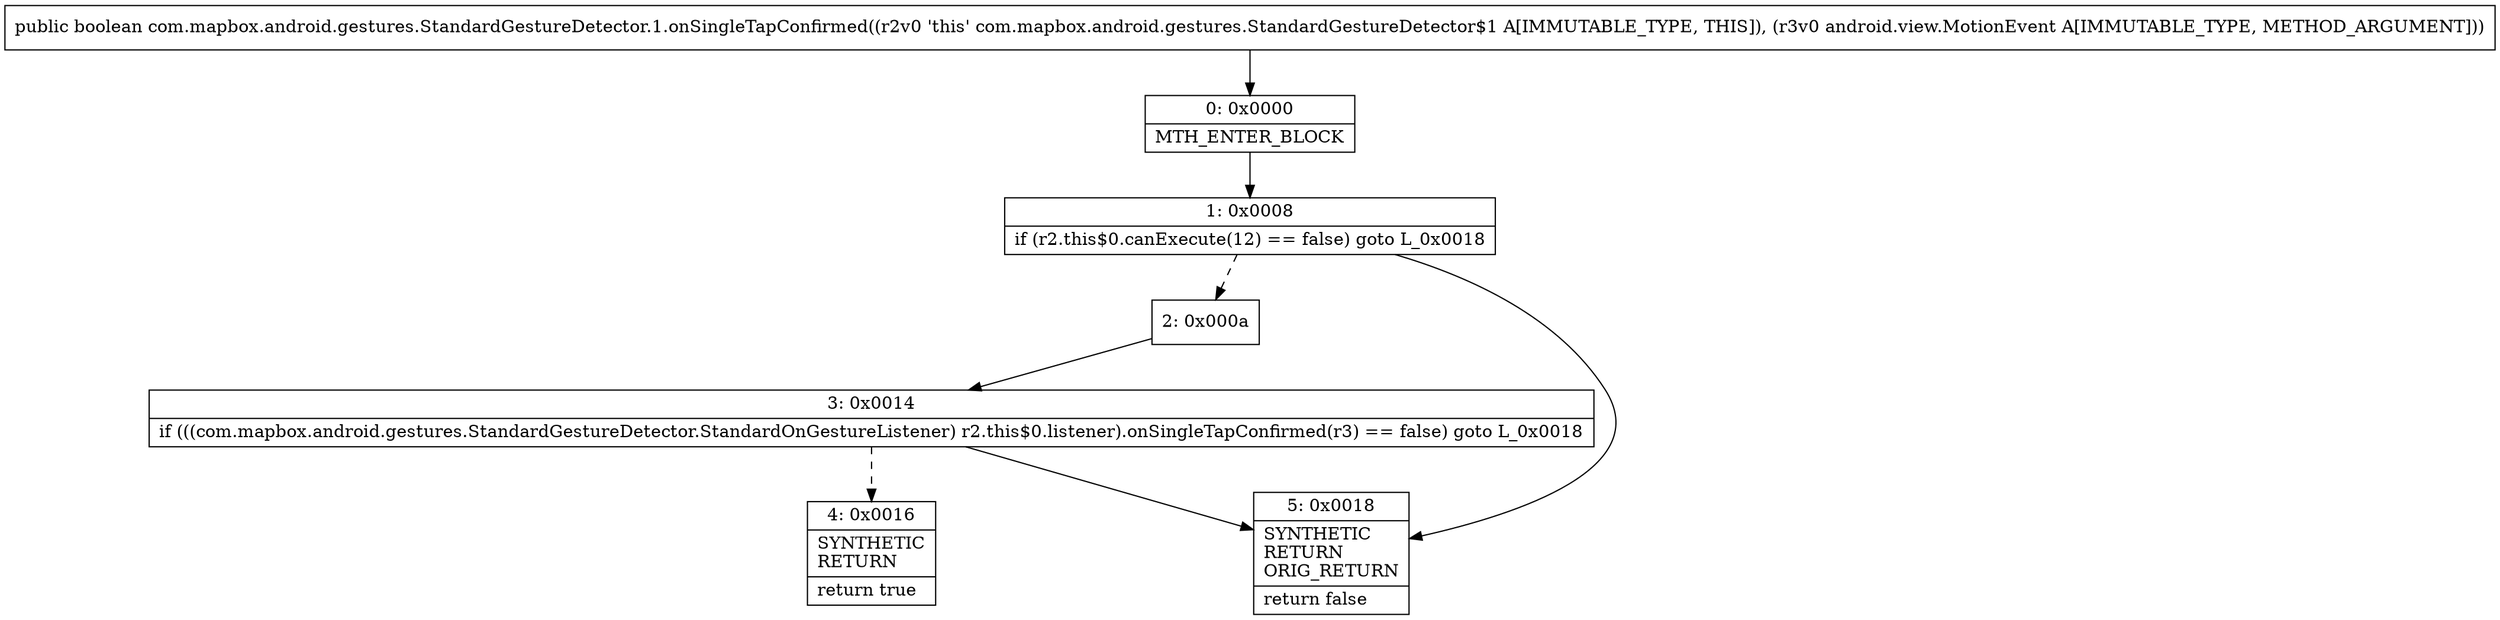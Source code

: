 digraph "CFG forcom.mapbox.android.gestures.StandardGestureDetector.1.onSingleTapConfirmed(Landroid\/view\/MotionEvent;)Z" {
Node_0 [shape=record,label="{0\:\ 0x0000|MTH_ENTER_BLOCK\l}"];
Node_1 [shape=record,label="{1\:\ 0x0008|if (r2.this$0.canExecute(12) == false) goto L_0x0018\l}"];
Node_2 [shape=record,label="{2\:\ 0x000a}"];
Node_3 [shape=record,label="{3\:\ 0x0014|if (((com.mapbox.android.gestures.StandardGestureDetector.StandardOnGestureListener) r2.this$0.listener).onSingleTapConfirmed(r3) == false) goto L_0x0018\l}"];
Node_4 [shape=record,label="{4\:\ 0x0016|SYNTHETIC\lRETURN\l|return true\l}"];
Node_5 [shape=record,label="{5\:\ 0x0018|SYNTHETIC\lRETURN\lORIG_RETURN\l|return false\l}"];
MethodNode[shape=record,label="{public boolean com.mapbox.android.gestures.StandardGestureDetector.1.onSingleTapConfirmed((r2v0 'this' com.mapbox.android.gestures.StandardGestureDetector$1 A[IMMUTABLE_TYPE, THIS]), (r3v0 android.view.MotionEvent A[IMMUTABLE_TYPE, METHOD_ARGUMENT])) }"];
MethodNode -> Node_0;
Node_0 -> Node_1;
Node_1 -> Node_2[style=dashed];
Node_1 -> Node_5;
Node_2 -> Node_3;
Node_3 -> Node_4[style=dashed];
Node_3 -> Node_5;
}

